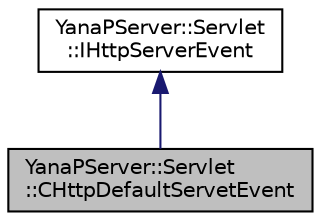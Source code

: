 digraph "YanaPServer::Servlet::CHttpDefaultServetEvent"
{
  edge [fontname="Helvetica",fontsize="10",labelfontname="Helvetica",labelfontsize="10"];
  node [fontname="Helvetica",fontsize="10",shape=record];
  Node0 [label="YanaPServer::Servlet\l::CHttpDefaultServetEvent",height=0.2,width=0.4,color="black", fillcolor="grey75", style="filled", fontcolor="black"];
  Node1 -> Node0 [dir="back",color="midnightblue",fontsize="10",style="solid",fontname="Helvetica"];
  Node1 [label="YanaPServer::Servlet\l::IHttpServerEvent",height=0.2,width=0.4,color="black", fillcolor="white", style="filled",URL="$class_yana_p_server_1_1_servlet_1_1_i_http_server_event.html",tooltip="HTTPサーバイベントインタフェース "];
}
